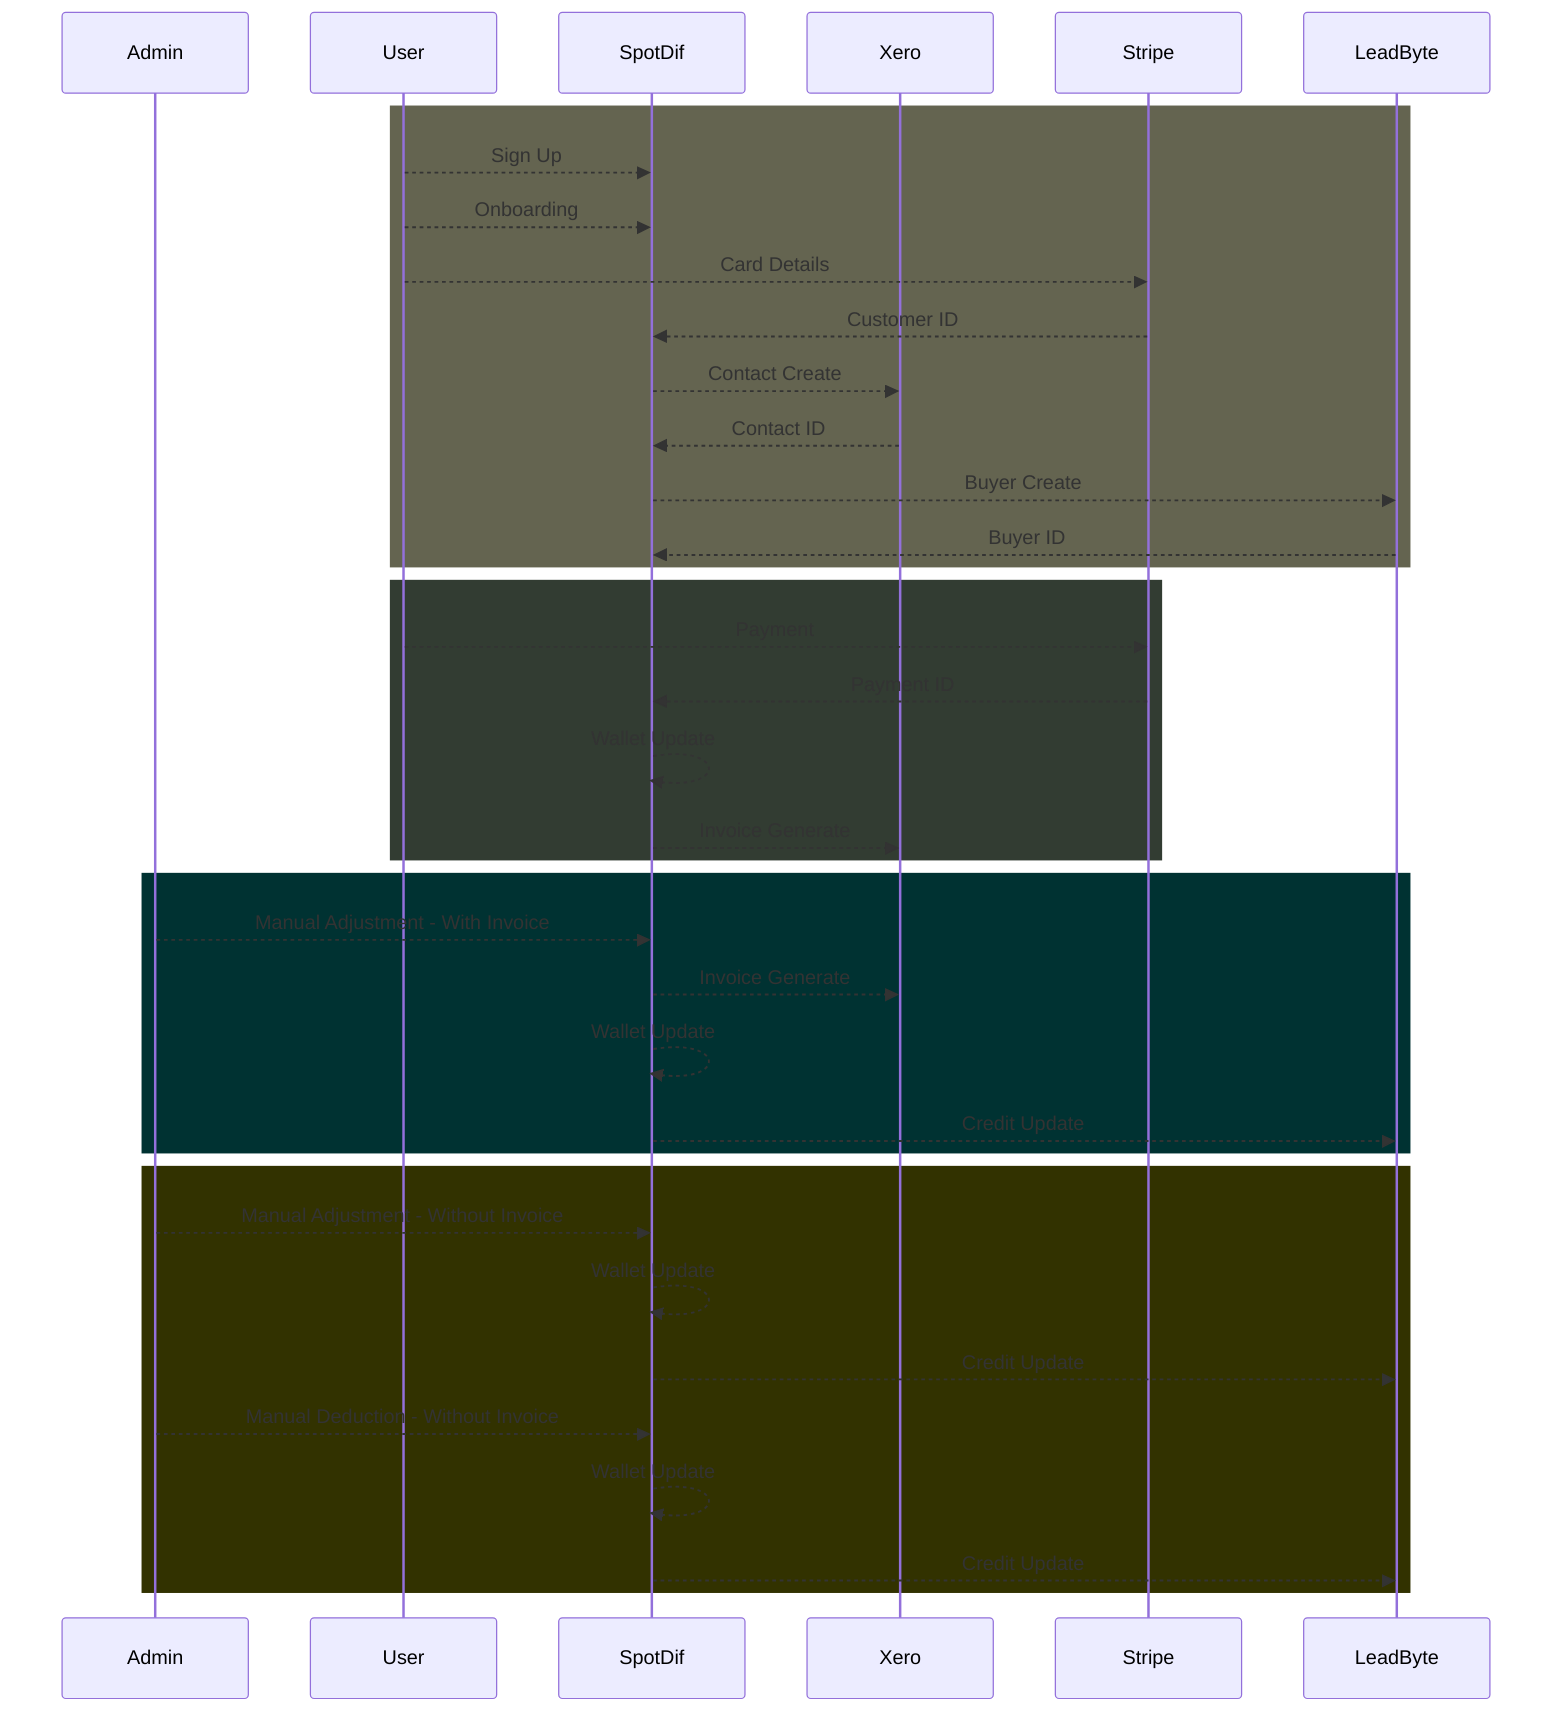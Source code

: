 sequenceDiagram
    participant A as Admin
    participant U as User
    participant S as SpotDif
    participant X as Xero
    participant P as Stripe
    participant L as LeadByte

    rect rgb(100, 100, 80)
        U -->> S: Sign Up
        U -->> S: Onboarding
        U -->> P: Card Details
        P -->> S: Customer ID
        S -->> X: Contact Create
        X -->> S: Contact ID
        S -->> L: Buyer Create
        L -->> S: Buyer ID
    end

    rect rgb(50, 60, 50)
        U -->> P: Payment
        P -->> S: Payment ID
        S -->> S: Wallet Update
        S -->> X: Invoice Generate
    end

    rect rgb(0, 50, 50)
        A -->> S: Manual Adjustment - With Invoice
        S -->> X: Invoice Generate
        S -->> S: Wallet Update
        S -->> L: Credit Update
    end

    rect rgb(50, 50, 0)
        A -->> S: Manual Adjustment - Without Invoice
        S -->> S: Wallet Update
        S -->> L: Credit Update
        A -->> S: Manual Deduction - Without Invoice
        S -->> S: Wallet Update
        S -->> L: Credit Update
    end